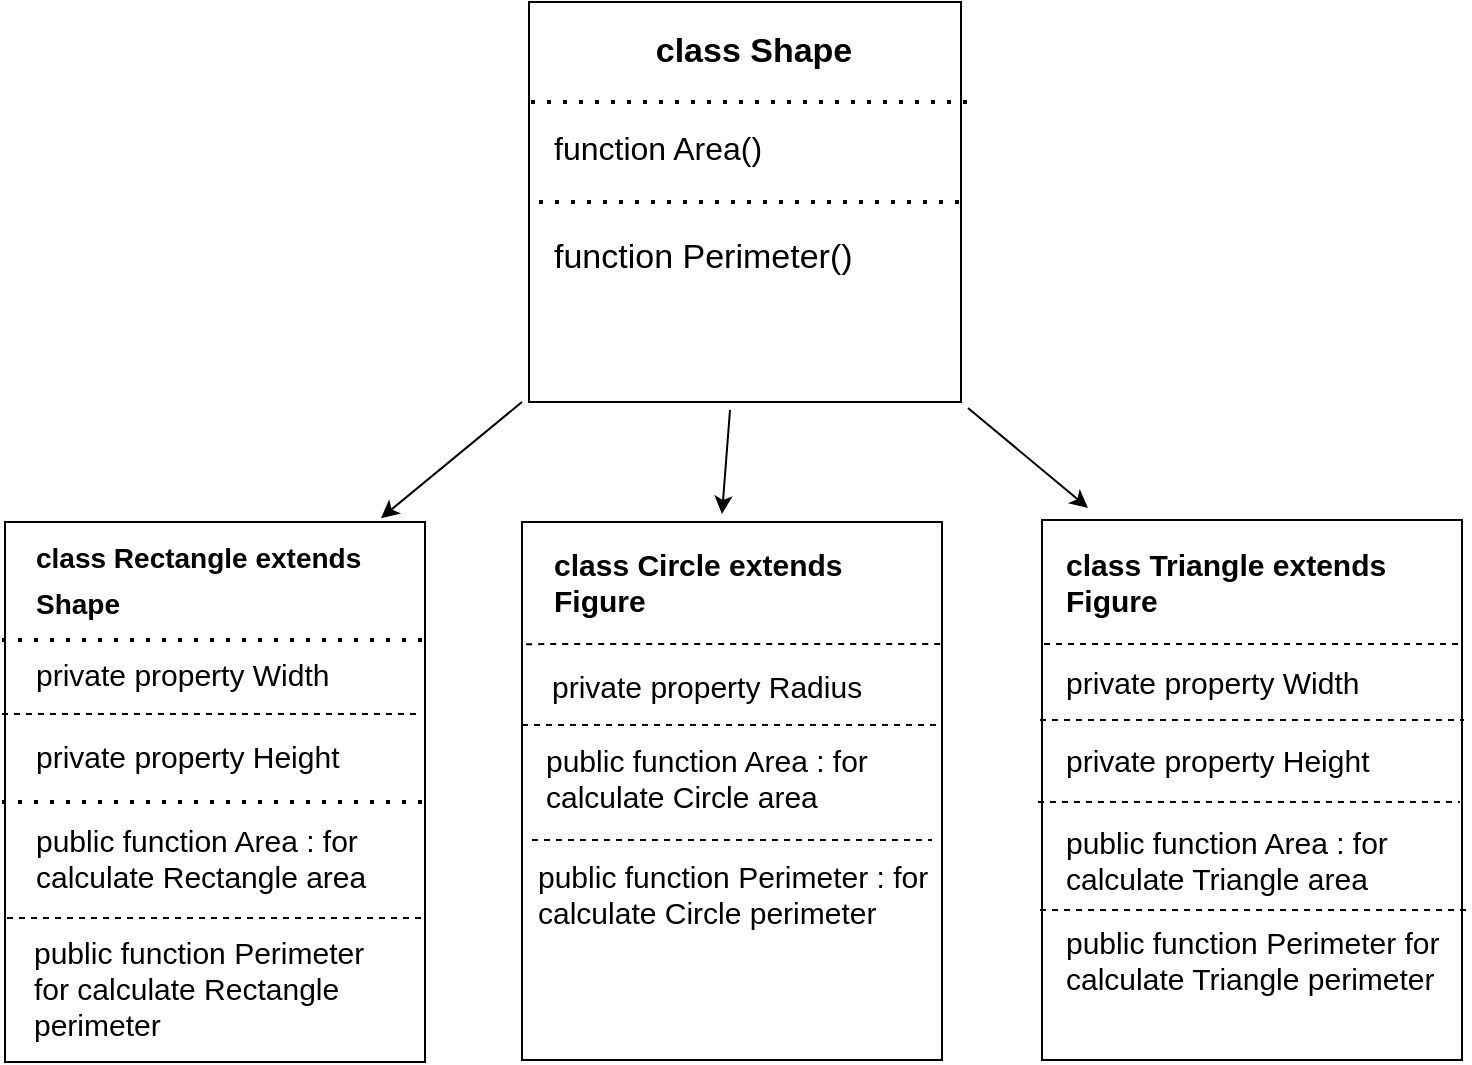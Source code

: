 <mxfile version="15.1.2" type="github">
  <diagram id="-1v3pJAcRRlCi4pzVwLn" name="Page-1">
    <mxGraphModel dx="868" dy="460" grid="1" gridSize="10" guides="1" tooltips="1" connect="1" arrows="1" fold="1" page="1" pageScale="1" pageWidth="827" pageHeight="1169" math="0" shadow="0">
      <root>
        <mxCell id="0" />
        <mxCell id="1" parent="0" />
        <mxCell id="-jtHdTcziihZnTMje8de-1" value="" style="rounded=0;whiteSpace=wrap;html=1;" parent="1" vertex="1">
          <mxGeometry x="303.5" y="40" width="216" height="200" as="geometry" />
        </mxCell>
        <mxCell id="-jtHdTcziihZnTMje8de-2" value="&lt;font style=&quot;font-size: 17px&quot;&gt;&lt;b&gt;class Shape&lt;/b&gt;&lt;/font&gt;" style="text;html=1;strokeColor=none;fillColor=none;align=center;verticalAlign=middle;whiteSpace=wrap;rounded=0;" parent="1" vertex="1">
          <mxGeometry x="318" y="50" width="196" height="30" as="geometry" />
        </mxCell>
        <mxCell id="-jtHdTcziihZnTMje8de-5" value="" style="endArrow=none;dashed=1;html=1;dashPattern=1 3;strokeWidth=2;" parent="1" edge="1">
          <mxGeometry width="50" height="50" relative="1" as="geometry">
            <mxPoint x="522.5" y="90" as="sourcePoint" />
            <mxPoint x="302.5" y="90" as="targetPoint" />
          </mxGeometry>
        </mxCell>
        <mxCell id="-jtHdTcziihZnTMje8de-6" value="&lt;font style=&quot;font-size: 16px&quot;&gt;function Area()&lt;/font&gt;" style="text;html=1;strokeColor=none;fillColor=none;align=left;verticalAlign=middle;whiteSpace=wrap;rounded=0;" parent="1" vertex="1">
          <mxGeometry x="314" y="103" width="200" height="20" as="geometry" />
        </mxCell>
        <mxCell id="-jtHdTcziihZnTMje8de-7" value="" style="endArrow=none;dashed=1;html=1;dashPattern=1 3;strokeWidth=2;entryX=0;entryY=0.5;entryDx=0;entryDy=0;exitX=1;exitY=0.5;exitDx=0;exitDy=0;" parent="1" edge="1">
          <mxGeometry width="50" height="50" relative="1" as="geometry">
            <mxPoint x="518.5" y="140" as="sourcePoint" />
            <mxPoint x="302.5" y="140" as="targetPoint" />
          </mxGeometry>
        </mxCell>
        <mxCell id="-jtHdTcziihZnTMje8de-8" value="&lt;font style=&quot;font-size: 17px&quot;&gt;function Perimeter()&lt;/font&gt;" style="text;html=1;strokeColor=none;fillColor=none;align=left;verticalAlign=middle;whiteSpace=wrap;rounded=0;" parent="1" vertex="1">
          <mxGeometry x="314" y="158" width="195" height="20" as="geometry" />
        </mxCell>
        <mxCell id="-jtHdTcziihZnTMje8de-9" value="" style="rounded=0;html=1;align=left;whiteSpace=wrap;labelBorderColor=none;" parent="1" vertex="1">
          <mxGeometry x="41.5" y="300" width="210" height="270" as="geometry" />
        </mxCell>
        <mxCell id="-jtHdTcziihZnTMje8de-10" value="" style="rounded=0;whiteSpace=wrap;html=1;align=left;" parent="1" vertex="1">
          <mxGeometry x="300" y="300" width="210" height="269" as="geometry" />
        </mxCell>
        <mxCell id="-jtHdTcziihZnTMje8de-11" value="" style="rounded=0;whiteSpace=wrap;html=1;align=left;" parent="1" vertex="1">
          <mxGeometry x="560" y="299" width="210" height="270" as="geometry" />
        </mxCell>
        <mxCell id="-jtHdTcziihZnTMje8de-12" value="&lt;font style=&quot;font-size: 14px&quot;&gt;&lt;b style=&quot;line-height: 160%&quot;&gt;class Rectangle extends Shape&lt;/b&gt;&lt;/font&gt;" style="text;html=1;strokeColor=none;fillColor=none;align=left;verticalAlign=middle;whiteSpace=wrap;rounded=0;" parent="1" vertex="1">
          <mxGeometry x="55" y="314" width="185" height="30" as="geometry" />
        </mxCell>
        <mxCell id="-jtHdTcziihZnTMje8de-13" value="" style="endArrow=none;dashed=1;html=1;dashPattern=1 3;strokeWidth=2;entryX=1;entryY=0.5;entryDx=0;entryDy=0;" parent="1" edge="1">
          <mxGeometry width="50" height="50" relative="1" as="geometry">
            <mxPoint x="40" y="359" as="sourcePoint" />
            <mxPoint x="250" y="359" as="targetPoint" />
          </mxGeometry>
        </mxCell>
        <mxCell id="-jtHdTcziihZnTMje8de-14" value="&lt;font style=&quot;font-size: 15px&quot;&gt;private property Width&lt;/font&gt;" style="text;html=1;strokeColor=none;fillColor=none;align=left;verticalAlign=middle;whiteSpace=wrap;rounded=0;" parent="1" vertex="1">
          <mxGeometry x="55" y="366" width="185" height="20" as="geometry" />
        </mxCell>
        <mxCell id="-jtHdTcziihZnTMje8de-15" value="&lt;font style=&quot;font-size: 15px&quot;&gt;private property Height&lt;/font&gt;" style="text;html=1;strokeColor=none;fillColor=none;align=left;verticalAlign=middle;whiteSpace=wrap;rounded=0;" parent="1" vertex="1">
          <mxGeometry x="55" y="407" width="175" height="20" as="geometry" />
        </mxCell>
        <mxCell id="-jtHdTcziihZnTMje8de-16" value="" style="endArrow=none;dashed=1;html=1;exitX=0;exitY=0.75;exitDx=0;exitDy=0;" parent="1" edge="1">
          <mxGeometry width="50" height="50" relative="1" as="geometry">
            <mxPoint x="40" y="396" as="sourcePoint" />
            <mxPoint x="250" y="396" as="targetPoint" />
          </mxGeometry>
        </mxCell>
        <mxCell id="-jtHdTcziihZnTMje8de-18" value="" style="endArrow=none;dashed=1;html=1;dashPattern=1 3;strokeWidth=2;entryX=1;entryY=0.75;entryDx=0;entryDy=0;exitX=0;exitY=0.75;exitDx=0;exitDy=0;" parent="1" edge="1">
          <mxGeometry width="50" height="50" relative="1" as="geometry">
            <mxPoint x="40" y="440" as="sourcePoint" />
            <mxPoint x="250" y="440" as="targetPoint" />
          </mxGeometry>
        </mxCell>
        <mxCell id="-jtHdTcziihZnTMje8de-19" value="&lt;font style=&quot;font-size: 15px&quot;&gt;public function Area : for calculate Rectangle area&lt;/font&gt;" style="text;html=1;strokeColor=none;fillColor=none;align=left;verticalAlign=middle;whiteSpace=wrap;rounded=0;" parent="1" vertex="1">
          <mxGeometry x="55" y="448" width="175" height="40" as="geometry" />
        </mxCell>
        <mxCell id="-jtHdTcziihZnTMje8de-20" value="" style="endArrow=none;dashed=1;html=1;entryX=1;entryY=0.75;entryDx=0;entryDy=0;exitX=0;exitY=0.75;exitDx=0;exitDy=0;" parent="1" edge="1">
          <mxGeometry width="50" height="50" relative="1" as="geometry">
            <mxPoint x="42.5" y="498" as="sourcePoint" />
            <mxPoint x="252.5" y="498" as="targetPoint" />
          </mxGeometry>
        </mxCell>
        <mxCell id="-jtHdTcziihZnTMje8de-21" value="&lt;font style=&quot;font-size: 15px&quot;&gt;public function Perimeter for calculate Rectangle perimeter&lt;/font&gt;" style="text;html=1;strokeColor=none;fillColor=none;align=left;verticalAlign=middle;whiteSpace=wrap;rounded=0;fontColor=#000000;" parent="1" vertex="1">
          <mxGeometry x="54" y="523" width="185" height="20" as="geometry" />
        </mxCell>
        <mxCell id="-jtHdTcziihZnTMje8de-22" value="" style="endArrow=classic;html=1;fontColor=#000000;entryX=0.895;entryY=-0.007;entryDx=0;entryDy=0;entryPerimeter=0;" parent="1" target="-jtHdTcziihZnTMje8de-9" edge="1">
          <mxGeometry width="50" height="50" relative="1" as="geometry">
            <mxPoint x="300" y="240" as="sourcePoint" />
            <mxPoint x="260" y="200" as="targetPoint" />
          </mxGeometry>
        </mxCell>
        <mxCell id="-jtHdTcziihZnTMje8de-23" value="" style="endArrow=classic;html=1;fontColor=#000000;" parent="1" edge="1">
          <mxGeometry width="50" height="50" relative="1" as="geometry">
            <mxPoint x="404" y="244" as="sourcePoint" />
            <mxPoint x="400" y="296" as="targetPoint" />
          </mxGeometry>
        </mxCell>
        <mxCell id="-jtHdTcziihZnTMje8de-24" value="" style="endArrow=classic;html=1;fontColor=#000000;" parent="1" edge="1">
          <mxGeometry width="50" height="50" relative="1" as="geometry">
            <mxPoint x="523" y="243" as="sourcePoint" />
            <mxPoint x="583" y="293" as="targetPoint" />
          </mxGeometry>
        </mxCell>
        <mxCell id="-jtHdTcziihZnTMje8de-26" value="&lt;font style=&quot;font-size: 15px&quot;&gt;&lt;b&gt;class Circle extends Figure&lt;/b&gt;&lt;/font&gt;" style="text;html=1;strokeColor=none;fillColor=none;align=left;verticalAlign=middle;whiteSpace=wrap;rounded=0;fontColor=#000000;" parent="1" vertex="1">
          <mxGeometry x="314" y="310" width="186" height="40" as="geometry" />
        </mxCell>
        <mxCell id="-jtHdTcziihZnTMje8de-27" value="&lt;span style=&quot;font-size: 15px&quot;&gt;private property Radius&lt;/span&gt;" style="text;html=1;strokeColor=none;fillColor=none;align=left;verticalAlign=middle;whiteSpace=wrap;rounded=0;fontColor=#000000;" parent="1" vertex="1">
          <mxGeometry x="313" y="369" width="186" height="26" as="geometry" />
        </mxCell>
        <mxCell id="-jtHdTcziihZnTMje8de-33" value="" style="endArrow=none;dashed=1;html=1;fontColor=#000000;exitX=0.01;exitY=0.227;exitDx=0;exitDy=0;exitPerimeter=0;" parent="1" source="-jtHdTcziihZnTMje8de-10" edge="1">
          <mxGeometry width="50" height="50" relative="1" as="geometry">
            <mxPoint x="390" y="370" as="sourcePoint" />
            <mxPoint x="510" y="361" as="targetPoint" />
          </mxGeometry>
        </mxCell>
        <mxCell id="-jtHdTcziihZnTMje8de-35" value="" style="endArrow=none;dashed=1;html=1;fontColor=#000000;exitX=0;exitY=0.5;exitDx=0;exitDy=0;entryX=1;entryY=0.5;entryDx=0;entryDy=0;" parent="1" edge="1">
          <mxGeometry width="50" height="50" relative="1" as="geometry">
            <mxPoint x="300" y="401.5" as="sourcePoint" />
            <mxPoint x="510" y="401.5" as="targetPoint" />
          </mxGeometry>
        </mxCell>
        <mxCell id="-jtHdTcziihZnTMje8de-36" value="&lt;span style=&quot;font-size: 15px&quot;&gt;public function Area : for calculate Circle area&lt;/span&gt;" style="text;html=1;strokeColor=none;fillColor=none;align=left;verticalAlign=middle;whiteSpace=wrap;rounded=0;fontColor=#000000;" parent="1" vertex="1">
          <mxGeometry x="310" y="408" width="200" height="40" as="geometry" />
        </mxCell>
        <mxCell id="-jtHdTcziihZnTMje8de-37" value="&lt;span style=&quot;font-size: 15px&quot;&gt;public function Perimeter : for calculate Circle perimeter&lt;/span&gt;" style="text;html=1;strokeColor=none;fillColor=none;align=left;verticalAlign=middle;whiteSpace=wrap;rounded=0;fontColor=#000000;" parent="1" vertex="1">
          <mxGeometry x="306" y="466" width="200" height="40" as="geometry" />
        </mxCell>
        <mxCell id="-jtHdTcziihZnTMje8de-39" value="" style="endArrow=none;dashed=1;html=1;fontColor=#000000;exitX=0;exitY=0;exitDx=0;exitDy=0;entryX=1;entryY=0;entryDx=0;entryDy=0;" parent="1" edge="1">
          <mxGeometry width="50" height="50" relative="1" as="geometry">
            <mxPoint x="305" y="459" as="sourcePoint" />
            <mxPoint x="505" y="459" as="targetPoint" />
          </mxGeometry>
        </mxCell>
        <mxCell id="-jtHdTcziihZnTMje8de-40" value="&lt;font style=&quot;font-size: 15px&quot;&gt;&lt;b&gt;class Triangle extends Figure&lt;/b&gt;&lt;/font&gt;" style="text;html=1;strokeColor=none;fillColor=none;align=left;verticalAlign=middle;whiteSpace=wrap;rounded=0;fontColor=#000000;" parent="1" vertex="1">
          <mxGeometry x="570" y="310" width="190" height="40" as="geometry" />
        </mxCell>
        <mxCell id="-jtHdTcziihZnTMje8de-41" value="" style="endArrow=none;dashed=1;html=1;fontColor=#000000;" parent="1" edge="1">
          <mxGeometry width="50" height="50" relative="1" as="geometry">
            <mxPoint x="561" y="361" as="sourcePoint" />
            <mxPoint x="771" y="361" as="targetPoint" />
          </mxGeometry>
        </mxCell>
        <mxCell id="-jtHdTcziihZnTMje8de-42" value="&lt;font style=&quot;font-size: 15px&quot;&gt;private property Width&amp;nbsp;&lt;/font&gt;" style="text;html=1;strokeColor=none;fillColor=none;align=left;verticalAlign=middle;whiteSpace=wrap;rounded=0;fontColor=#000000;" parent="1" vertex="1">
          <mxGeometry x="570" y="370" width="190" height="20" as="geometry" />
        </mxCell>
        <mxCell id="-jtHdTcziihZnTMje8de-43" value="" style="endArrow=none;dashed=1;html=1;fontColor=#000000;" parent="1" edge="1">
          <mxGeometry width="50" height="50" relative="1" as="geometry">
            <mxPoint x="559" y="399" as="sourcePoint" />
            <mxPoint x="771" y="399" as="targetPoint" />
          </mxGeometry>
        </mxCell>
        <mxCell id="-jtHdTcziihZnTMje8de-45" value="&lt;font style=&quot;font-size: 15px&quot;&gt;private property Height&lt;/font&gt;" style="text;html=1;strokeColor=none;fillColor=none;align=left;verticalAlign=middle;whiteSpace=wrap;rounded=0;fontColor=#000000;" parent="1" vertex="1">
          <mxGeometry x="570" y="409" width="190" height="20" as="geometry" />
        </mxCell>
        <mxCell id="-jtHdTcziihZnTMje8de-46" value="" style="endArrow=none;dashed=1;html=1;fontColor=#000000;entryX=0.995;entryY=0.574;entryDx=0;entryDy=0;entryPerimeter=0;" parent="1" edge="1">
          <mxGeometry width="50" height="50" relative="1" as="geometry">
            <mxPoint x="558" y="440" as="sourcePoint" />
            <mxPoint x="768.95" y="439.98" as="targetPoint" />
          </mxGeometry>
        </mxCell>
        <mxCell id="-jtHdTcziihZnTMje8de-48" value="&lt;span style=&quot;font-size: 15px&quot;&gt;public function Area : for calculate Triangle area&lt;/span&gt;" style="text;html=1;strokeColor=none;fillColor=none;align=left;verticalAlign=middle;whiteSpace=wrap;rounded=0;fontColor=#000000;" parent="1" vertex="1">
          <mxGeometry x="570" y="448" width="190" height="42" as="geometry" />
        </mxCell>
        <mxCell id="-jtHdTcziihZnTMje8de-49" value="&lt;span style=&quot;font-size: 15px&quot;&gt;public function Perimeter for calculate Triangle perimeter&lt;/span&gt;" style="text;html=1;strokeColor=none;fillColor=none;align=left;verticalAlign=middle;whiteSpace=wrap;rounded=0;fontColor=#000000;" parent="1" vertex="1">
          <mxGeometry x="570" y="499" width="190" height="40" as="geometry" />
        </mxCell>
        <mxCell id="-jtHdTcziihZnTMje8de-50" value="" style="endArrow=none;dashed=1;html=1;fontColor=#000000;entryX=1.01;entryY=0.722;entryDx=0;entryDy=0;entryPerimeter=0;" parent="1" target="-jtHdTcziihZnTMje8de-11" edge="1">
          <mxGeometry width="50" height="50" relative="1" as="geometry">
            <mxPoint x="559" y="494" as="sourcePoint" />
            <mxPoint x="680" y="490" as="targetPoint" />
          </mxGeometry>
        </mxCell>
      </root>
    </mxGraphModel>
  </diagram>
</mxfile>
